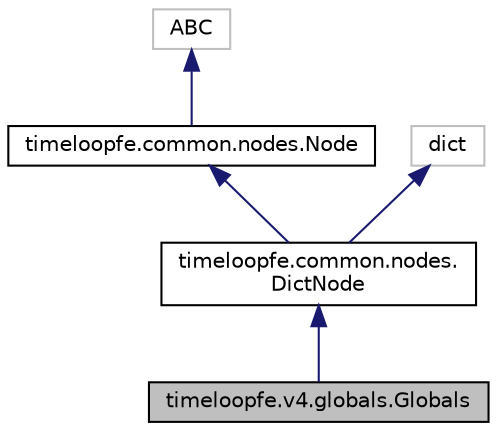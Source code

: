 digraph "timeloopfe.v4.globals.Globals"
{
 // LATEX_PDF_SIZE
  edge [fontname="Helvetica",fontsize="10",labelfontname="Helvetica",labelfontsize="10"];
  node [fontname="Helvetica",fontsize="10",shape=record];
  Node1 [label="timeloopfe.v4.globals.Globals",height=0.2,width=0.4,color="black", fillcolor="grey75", style="filled", fontcolor="black",tooltip="Top-level Globals key."];
  Node2 -> Node1 [dir="back",color="midnightblue",fontsize="10",style="solid",fontname="Helvetica"];
  Node2 [label="timeloopfe.common.nodes.\lDictNode",height=0.2,width=0.4,color="black", fillcolor="white", style="filled",URL="$classtimeloopfe_1_1common_1_1nodes_1_1DictNode.html",tooltip="A node that is a dictionary of other nodes."];
  Node3 -> Node2 [dir="back",color="midnightblue",fontsize="10",style="solid",fontname="Helvetica"];
  Node3 [label="timeloopfe.common.nodes.Node",height=0.2,width=0.4,color="black", fillcolor="white", style="filled",URL="$classtimeloopfe_1_1common_1_1nodes_1_1Node.html",tooltip="Base class for all nodes in the hierarchy."];
  Node4 -> Node3 [dir="back",color="midnightblue",fontsize="10",style="solid",fontname="Helvetica"];
  Node4 [label="ABC",height=0.2,width=0.4,color="grey75", fillcolor="white", style="filled",tooltip=" "];
  Node5 -> Node2 [dir="back",color="midnightblue",fontsize="10",style="solid",fontname="Helvetica"];
  Node5 [label="dict",height=0.2,width=0.4,color="grey75", fillcolor="white", style="filled",tooltip=" "];
}
